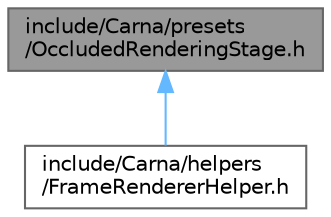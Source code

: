 digraph "include/Carna/presets/OccludedRenderingStage.h"
{
 // LATEX_PDF_SIZE
  bgcolor="transparent";
  edge [fontname=Helvetica,fontsize=10,labelfontname=Helvetica,labelfontsize=10];
  node [fontname=Helvetica,fontsize=10,shape=box,height=0.2,width=0.4];
  Node1 [id="Node000001",label="include/Carna/presets\l/OccludedRenderingStage.h",height=0.2,width=0.4,color="gray40", fillcolor="grey60", style="filled", fontcolor="black",tooltip="Defines Carna::presets::OccludedRenderingStage."];
  Node1 -> Node2 [id="edge1_Node000001_Node000002",dir="back",color="steelblue1",style="solid",tooltip=" "];
  Node2 [id="Node000002",label="include/Carna/helpers\l/FrameRendererHelper.h",height=0.2,width=0.4,color="grey40", fillcolor="white", style="filled",URL="$FrameRendererHelper_8h.html",tooltip="Defines Carna::helpers::FrameRendererHelper."];
}
